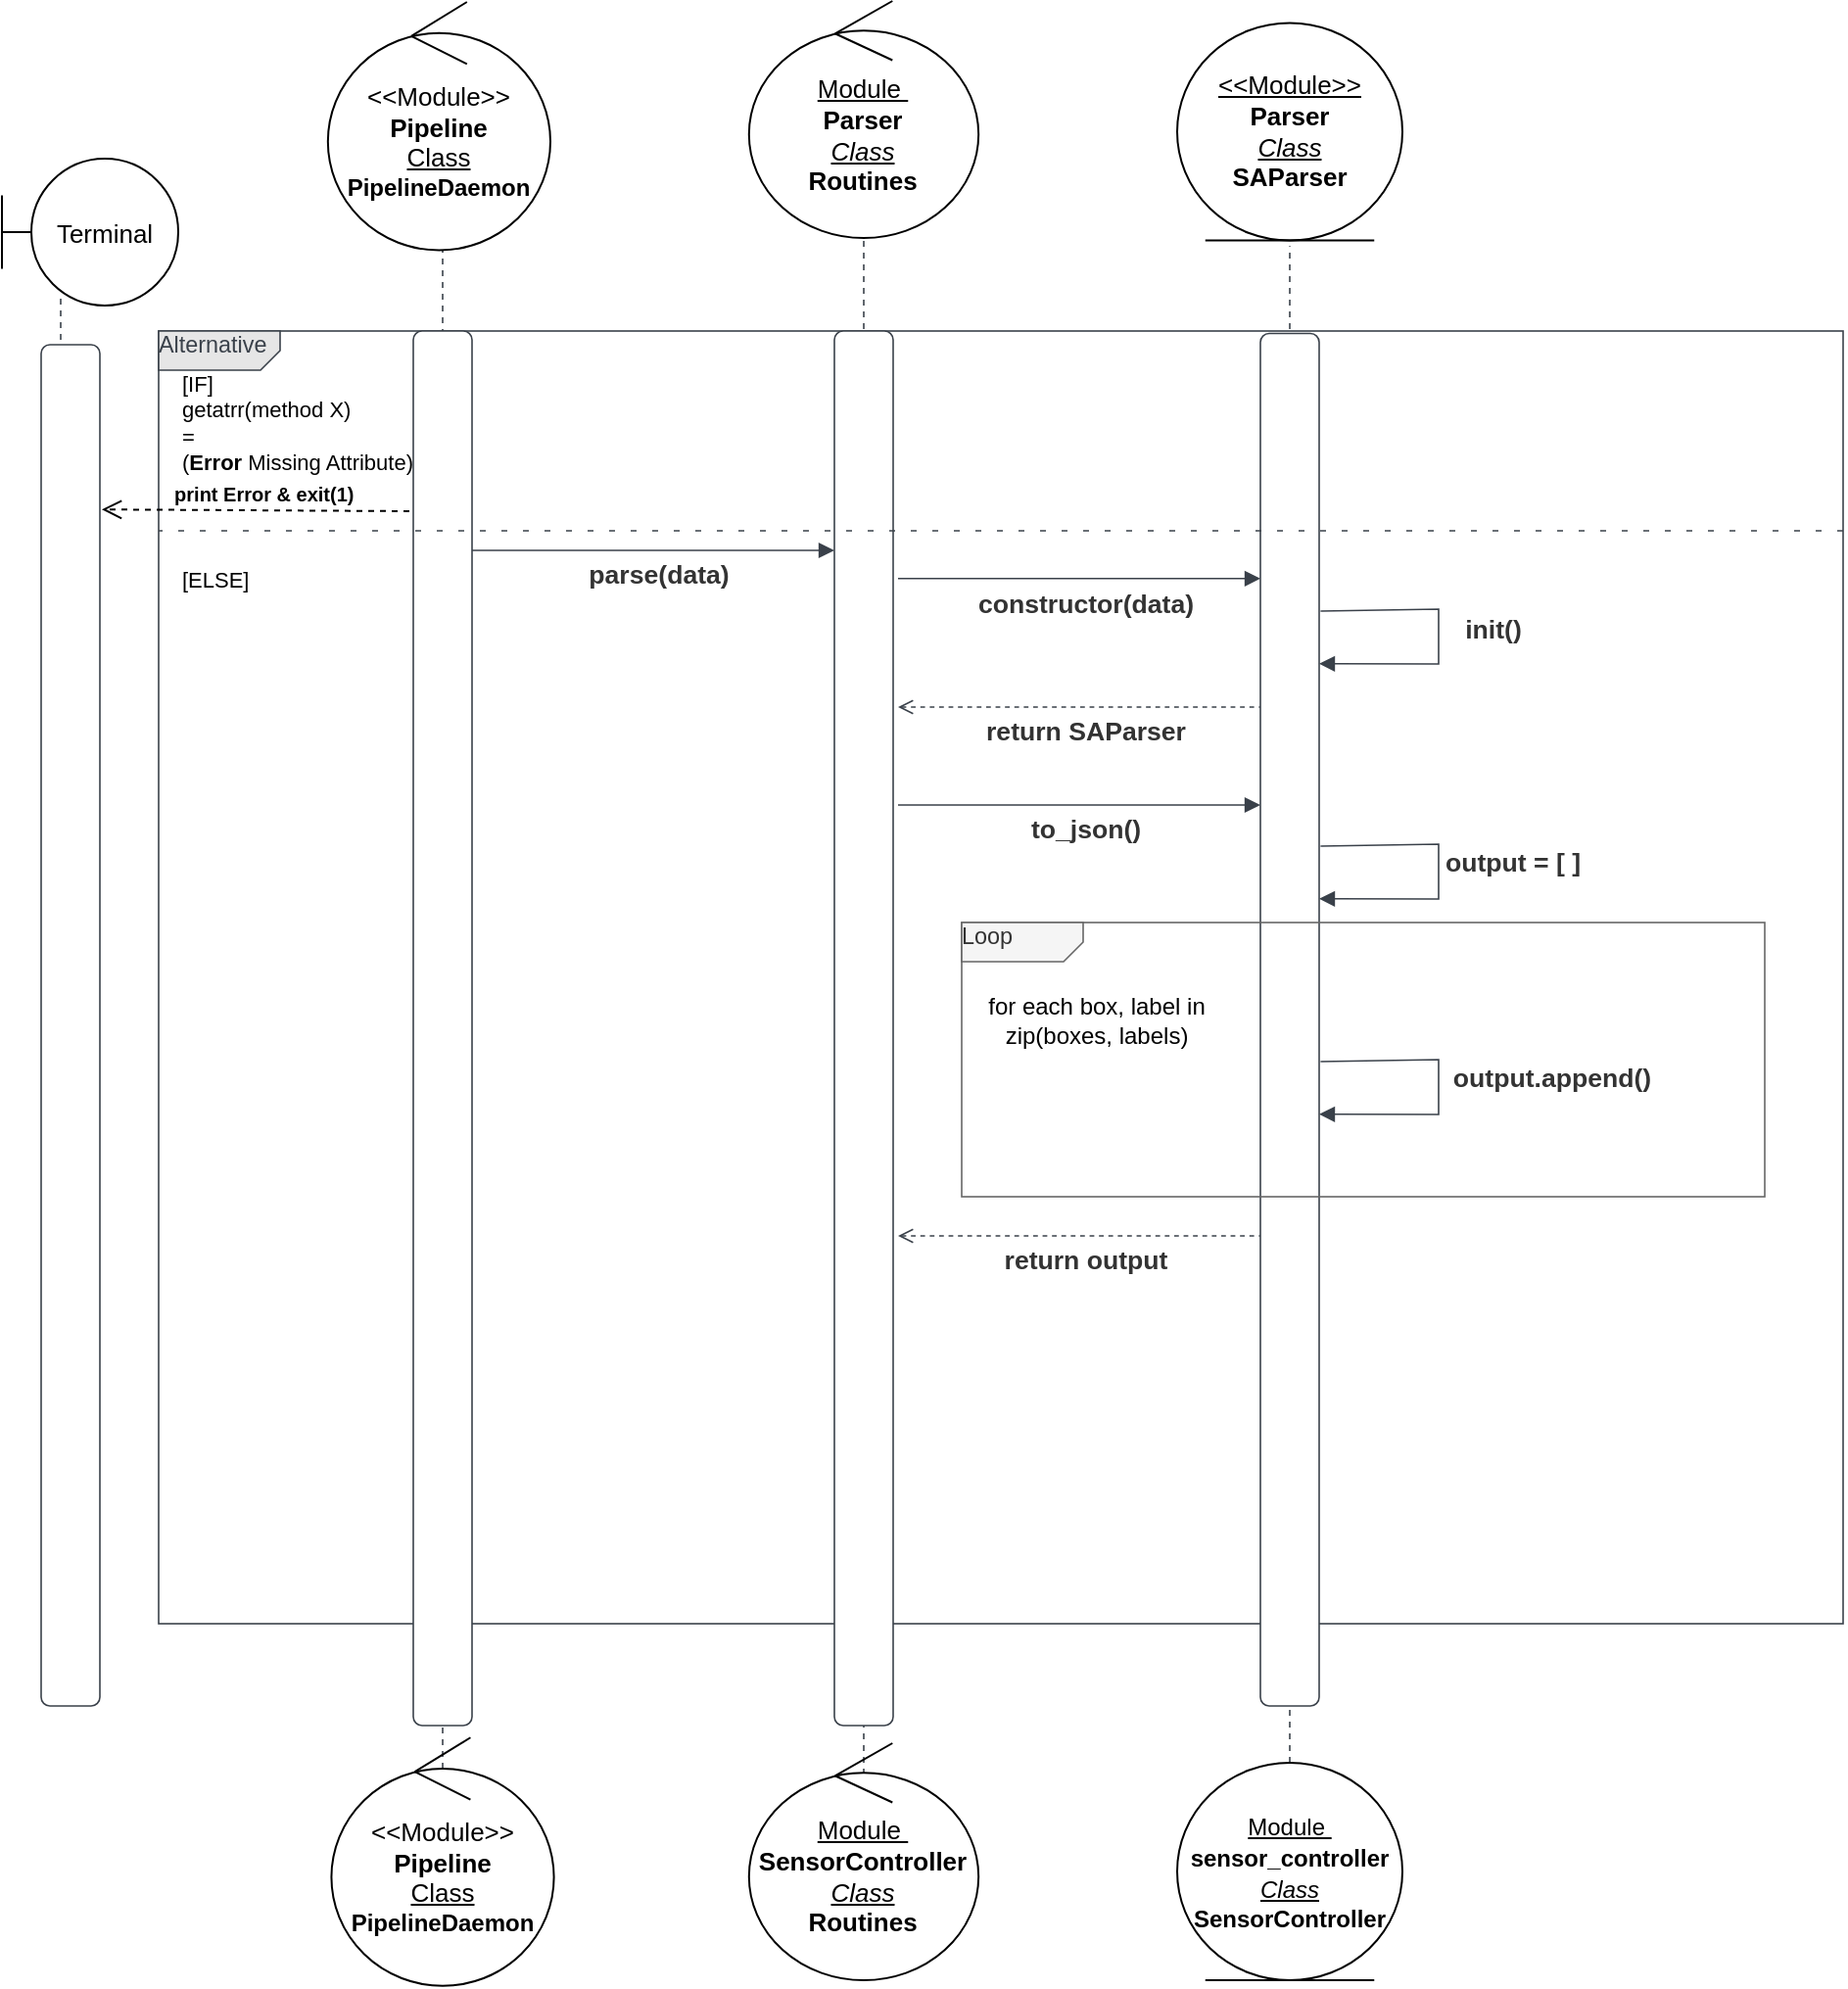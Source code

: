 <mxfile version="17.2.6" type="device"><diagram id="xdrb89jnf3lcIYQuatIp" name="Page-1"><mxGraphModel dx="1422" dy="948" grid="1" gridSize="10" guides="1" tooltips="1" connect="1" arrows="1" fold="1" page="1" pageScale="1" pageWidth="1100" pageHeight="1700" math="0" shadow="0"><root><mxCell id="0"/><mxCell id="1" parent="0"/><UserObject label="Alternative" lucidchartObjectId="zcn3yxLC67in" id="NXgxjCB9cZl1sMeowIAk-186"><mxCell style="html=1;blockSpacing=1;whiteSpace=wrap;shape=mxgraph.sysml.package2;xSize=90;overflow=fill;fontSize=11.7;fontColor=#3a414a;align=left;spacing=0;strokeColor=#3a414a;strokeOpacity=100;rounded=1;absoluteArcSize=1;arcSize=9;strokeWidth=0.8;labelX=62;fillColor=#E6E6E6;" parent="1" vertex="1"><mxGeometry x="90" y="218" width="860" height="660" as="geometry"/></mxCell></UserObject><UserObject label="" lucidchartObjectId="Hym31-XE9V3p" id="NXgxjCB9cZl1sMeowIAk-65"><mxCell style="html=1;jettySize=18;whiteSpace=wrap;fontSize=13;strokeColor=#3a414a;strokeOpacity=100;dashed=1;fixDash=1;strokeWidth=0.8;rounded=1;arcSize=12;edgeStyle=orthogonalEdgeStyle;startArrow=none;endArrow=none;exitX=0.5;exitY=0;entryX=0.5;entryY=1.004;entryPerimeter=0;exitDx=0;exitDy=0;" parent="1" source="NXgxjCB9cZl1sMeowIAk-138" edge="1"><mxGeometry width="100" height="100" relative="1" as="geometry"><Array as="points"/><mxPoint x="667.5" y="174.61" as="targetPoint"/><mxPoint x="667.5" y="550.25" as="sourcePoint"/></mxGeometry></mxCell></UserObject><UserObject label="" lucidchartObjectId="7Sm3RC1RgMpy" id="NXgxjCB9cZl1sMeowIAk-66"><mxCell style="html=1;overflow=block;blockSpacing=1;whiteSpace=wrap;fontSize=13;spacing=0;strokeColor=#3a414a;strokeOpacity=100;rounded=1;absoluteArcSize=1;arcSize=9;strokeWidth=0.8;" parent="1" vertex="1"><mxGeometry x="652.5" y="219.25" width="30" height="700.75" as="geometry"/></mxCell></UserObject><UserObject label="" lucidchartObjectId="3Jm3BBAF~zE5" id="NXgxjCB9cZl1sMeowIAk-72"><mxCell style="html=1;jettySize=18;whiteSpace=wrap;fontSize=13;strokeColor=#3a414a;strokeOpacity=100;strokeWidth=0.8;rounded=0;startArrow=none;endArrow=block;endFill=1;exitX=1;exitY=0;exitDx=0;exitDy=0;entryX=0;entryY=0;entryDx=0;entryDy=0;" parent="1" edge="1"><mxGeometry width="100" height="100" relative="1" as="geometry"><Array as="points"/><mxPoint x="250" y="330.0" as="sourcePoint"/><mxPoint x="435" y="330" as="targetPoint"/></mxGeometry></mxCell></UserObject><mxCell id="NXgxjCB9cZl1sMeowIAk-73" value="parse(data)" style="text;html=1;resizable=0;labelBackgroundColor=none;align=center;verticalAlign=middle;fontStyle=1;fontColor=#333333;fontSize=13.3;" parent="NXgxjCB9cZl1sMeowIAk-72" vertex="1"><mxGeometry x="-0.102" relative="1" as="geometry"><mxPoint x="12" y="12" as="offset"/></mxGeometry></mxCell><mxCell id="NXgxjCB9cZl1sMeowIAk-89" value="&lt;font style=&quot;font-size: 13px&quot;&gt;&lt;u&gt;Module&amp;nbsp;&lt;br&gt;&lt;/u&gt;&lt;b&gt;Parser&lt;/b&gt;&lt;br&gt;&lt;i&gt;&lt;u&gt;Class&lt;br&gt;&lt;/u&gt;&lt;/i&gt;&lt;b&gt;Routines&lt;/b&gt;&lt;/font&gt;" style="ellipse;shape=umlControl;whiteSpace=wrap;html=1;" parent="1" vertex="1"><mxGeometry x="391.4" y="49.5" width="117.19" height="121" as="geometry"/></mxCell><UserObject label="" lucidchartObjectId="Hym31-XE9V3p" id="NXgxjCB9cZl1sMeowIAk-90"><mxCell style="html=1;jettySize=18;whiteSpace=wrap;fontSize=13;strokeColor=#3a414a;strokeOpacity=100;dashed=1;fixDash=1;strokeWidth=0.8;rounded=1;arcSize=12;edgeStyle=orthogonalEdgeStyle;startArrow=none;endArrow=none;exitX=0.5;exitY=0.182;exitPerimeter=0;exitDx=0;exitDy=0;" parent="1" source="NXgxjCB9cZl1sMeowIAk-137" edge="1"><mxGeometry width="100" height="100" relative="1" as="geometry"><Array as="points"/><mxPoint x="450" y="170" as="targetPoint"/><mxPoint x="450" y="847.64" as="sourcePoint"/></mxGeometry></mxCell></UserObject><UserObject label="" lucidchartObjectId="7Sm3RC1RgMpy" id="NXgxjCB9cZl1sMeowIAk-91"><mxCell style="html=1;overflow=block;blockSpacing=1;whiteSpace=wrap;fontSize=13;spacing=0;strokeColor=#3a414a;strokeOpacity=100;rounded=1;absoluteArcSize=1;arcSize=9;strokeWidth=0.8;" parent="1" vertex="1"><mxGeometry x="435" y="218" width="30" height="712" as="geometry"/></mxCell></UserObject><mxCell id="NXgxjCB9cZl1sMeowIAk-125" value="&lt;font style=&quot;font-size: 13px&quot;&gt;&lt;u&gt;&amp;lt;&amp;lt;Module&amp;gt;&amp;gt; &lt;br&gt;&lt;/u&gt;&lt;b&gt;Parser&lt;/b&gt;&lt;br&gt;&lt;i&gt;&lt;u&gt;Class&lt;br&gt;&lt;/u&gt;&lt;/i&gt;&lt;b&gt;SAParser&lt;/b&gt;&lt;/font&gt;" style="ellipse;shape=umlEntity;whiteSpace=wrap;html=1;labelBackgroundColor=none;fontSize=13;strokeColor=#000000;" parent="1" vertex="1"><mxGeometry x="610" y="60.75" width="115" height="111" as="geometry"/></mxCell><UserObject label="" lucidchartObjectId="Hym31-XE9V3p" id="NXgxjCB9cZl1sMeowIAk-134"><mxCell style="html=1;jettySize=18;whiteSpace=wrap;fontSize=13;strokeColor=#3a414a;strokeOpacity=100;dashed=1;fixDash=1;strokeWidth=0.8;rounded=1;arcSize=12;edgeStyle=orthogonalEdgeStyle;startArrow=none;endArrow=none;exitX=0.5;exitY=0.173;exitPerimeter=0;exitDx=0;exitDy=0;" parent="1" source="NXgxjCB9cZl1sMeowIAk-185" edge="1"><mxGeometry width="100" height="100" relative="1" as="geometry"><Array as="points"/><mxPoint x="235" y="170" as="targetPoint"/><mxPoint x="235" y="847.64" as="sourcePoint"/></mxGeometry></mxCell></UserObject><UserObject label="" lucidchartObjectId="7Sm3RC1RgMpy" id="NXgxjCB9cZl1sMeowIAk-135"><mxCell style="html=1;overflow=block;blockSpacing=1;whiteSpace=wrap;fontSize=13;spacing=0;strokeColor=#3a414a;strokeOpacity=100;rounded=1;absoluteArcSize=1;arcSize=9;strokeWidth=0.8;" parent="1" vertex="1"><mxGeometry x="220" y="218" width="30" height="712" as="geometry"/></mxCell></UserObject><mxCell id="NXgxjCB9cZl1sMeowIAk-137" value="&lt;font style=&quot;font-size: 13px&quot;&gt;&lt;u&gt;Module&amp;nbsp;&lt;br&gt;&lt;/u&gt;&lt;b&gt;SensorController&lt;/b&gt;&lt;br&gt;&lt;i&gt;&lt;u&gt;Class&lt;br&gt;&lt;/u&gt;&lt;/i&gt;&lt;b&gt;Routines&lt;/b&gt;&lt;/font&gt;" style="ellipse;shape=umlControl;whiteSpace=wrap;html=1;" parent="1" vertex="1"><mxGeometry x="391.4" y="939" width="117.19" height="121" as="geometry"/></mxCell><mxCell id="NXgxjCB9cZl1sMeowIAk-138" value="&lt;font style=&quot;font-size: 12px&quot;&gt;&lt;u&gt;Module&amp;nbsp;&lt;br&gt;&lt;/u&gt;&lt;b&gt;sensor_controller&lt;/b&gt;&lt;br&gt;&lt;i&gt;&lt;u&gt;Class&lt;br&gt;&lt;/u&gt;&lt;/i&gt;&lt;b&gt;SensorController&lt;/b&gt;&lt;/font&gt;" style="ellipse;shape=umlEntity;whiteSpace=wrap;html=1;labelBackgroundColor=none;fontSize=13;strokeColor=#000000;" parent="1" vertex="1"><mxGeometry x="610" y="949" width="115" height="111" as="geometry"/></mxCell><mxCell id="NXgxjCB9cZl1sMeowIAk-141" value="&lt;font style=&quot;font-size: 13px&quot;&gt;Terminal&lt;/font&gt;" style="shape=umlBoundary;whiteSpace=wrap;html=1;labelBackgroundColor=none;fontSize=11;strokeColor=#000000;" parent="1" vertex="1"><mxGeometry x="10" y="130" width="90" height="75" as="geometry"/></mxCell><UserObject label="" lucidchartObjectId="Hym31-XE9V3p" id="NXgxjCB9cZl1sMeowIAk-143"><mxCell style="html=1;jettySize=18;whiteSpace=wrap;fontSize=13;strokeColor=#3a414a;strokeOpacity=100;dashed=1;fixDash=1;strokeWidth=0.8;rounded=1;arcSize=12;edgeStyle=orthogonalEdgeStyle;startArrow=none;endArrow=none;" parent="1" edge="1"><mxGeometry width="100" height="100" relative="1" as="geometry"><Array as="points"><mxPoint x="44.36" y="779.25"/></Array><mxPoint x="40" y="200" as="targetPoint"/><mxPoint x="44.7" y="820" as="sourcePoint"/></mxGeometry></mxCell></UserObject><UserObject label="" lucidchartObjectId="7Sm3RC1RgMpy" id="NXgxjCB9cZl1sMeowIAk-142"><mxCell style="html=1;overflow=block;blockSpacing=1;whiteSpace=wrap;fontSize=13;spacing=0;strokeColor=#3a414a;strokeOpacity=100;rounded=1;absoluteArcSize=1;arcSize=9;strokeWidth=0.8;" parent="1" vertex="1"><mxGeometry x="30" y="225" width="30" height="695" as="geometry"/></mxCell></UserObject><mxCell id="NXgxjCB9cZl1sMeowIAk-184" value="&lt;span style=&quot;font-size: 13px&quot;&gt;&amp;lt;&amp;lt;Module&amp;gt;&amp;gt;&lt;br&gt;&lt;b&gt;Pipeline&lt;/b&gt;&lt;br&gt;&lt;u&gt;Class&lt;/u&gt;&lt;br&gt;&lt;/span&gt;&lt;b&gt;PipelineDaemon&lt;/b&gt;" style="ellipse;shape=umlControl;whiteSpace=wrap;html=1;" parent="1" vertex="1"><mxGeometry x="176.41" y="50" width="113.59" height="126.75" as="geometry"/></mxCell><mxCell id="NXgxjCB9cZl1sMeowIAk-185" value="&lt;span style=&quot;font-size: 13px&quot;&gt;&amp;lt;&amp;lt;Module&amp;gt;&amp;gt;&lt;br&gt;&lt;b&gt;Pipeline&lt;/b&gt;&lt;br&gt;&lt;u&gt;Class&lt;/u&gt;&lt;br&gt;&lt;/span&gt;&lt;b&gt;PipelineDaemon&lt;/b&gt;" style="ellipse;shape=umlControl;whiteSpace=wrap;html=1;" parent="1" vertex="1"><mxGeometry x="178.21" y="936.13" width="113.59" height="126.75" as="geometry"/></mxCell><mxCell id="NXgxjCB9cZl1sMeowIAk-191" value="[IF] &lt;br&gt;getatrr(method X)&amp;nbsp;&lt;br&gt;=&lt;br&gt;(&lt;b&gt;Error&lt;/b&gt; Missing Attribute)" style="text;html=1;strokeColor=none;fillColor=none;align=left;verticalAlign=middle;whiteSpace=wrap;rounded=0;labelBackgroundColor=none;fontSize=11;" parent="1" vertex="1"><mxGeometry x="100" y="250" width="150" height="30" as="geometry"/></mxCell><mxCell id="NXgxjCB9cZl1sMeowIAk-192" value="[ELSE]" style="text;html=1;strokeColor=none;fillColor=none;align=left;verticalAlign=middle;whiteSpace=wrap;rounded=0;labelBackgroundColor=none;fontSize=11;" parent="1" vertex="1"><mxGeometry x="100" y="330" width="150" height="30" as="geometry"/></mxCell><mxCell id="NXgxjCB9cZl1sMeowIAk-196" value="&lt;b&gt;&amp;nbsp;print Error &amp;amp; exit(1)&lt;/b&gt;" style="html=1;verticalAlign=bottom;endArrow=open;dashed=1;endSize=8;rounded=0;fontSize=10;labelBackgroundColor=none;entryX=1.033;entryY=0.121;entryDx=0;entryDy=0;entryPerimeter=0;" parent="1" target="NXgxjCB9cZl1sMeowIAk-142" edge="1"><mxGeometry x="-0.033" relative="1" as="geometry"><mxPoint x="218" y="310" as="sourcePoint"/><mxPoint x="98" y="310" as="targetPoint"/><mxPoint as="offset"/></mxGeometry></mxCell><UserObject label="" lucidchartObjectId="3Jm3BBAF~zE5" id="x1tqMs47nuJvPfSS0LeA-3"><mxCell style="html=1;jettySize=18;whiteSpace=wrap;fontSize=13;strokeColor=#3a414a;strokeOpacity=100;strokeWidth=0.8;rounded=0;startArrow=none;endArrow=block;endFill=1;exitX=1;exitY=0;exitDx=0;exitDy=0;entryX=0;entryY=0;entryDx=0;entryDy=0;" edge="1" parent="1"><mxGeometry width="100" height="100" relative="1" as="geometry"><Array as="points"/><mxPoint x="467.5" y="344.41" as="sourcePoint"/><mxPoint x="652.5" y="344.41" as="targetPoint"/></mxGeometry></mxCell></UserObject><mxCell id="x1tqMs47nuJvPfSS0LeA-4" value="constructor(data)" style="text;html=1;resizable=0;labelBackgroundColor=none;align=center;verticalAlign=middle;fontStyle=1;fontColor=#333333;fontSize=13.3;" vertex="1" parent="x1tqMs47nuJvPfSS0LeA-3"><mxGeometry x="-0.102" relative="1" as="geometry"><mxPoint x="12" y="12" as="offset"/></mxGeometry></mxCell><UserObject label="" lucidchartObjectId="3Jm3BBAF~zE5" id="x1tqMs47nuJvPfSS0LeA-5"><mxCell style="html=1;jettySize=18;whiteSpace=wrap;fontSize=13;strokeColor=#3a414a;strokeOpacity=100;strokeWidth=0.8;rounded=0;startArrow=open;endArrow=none;endFill=0;exitX=1;exitY=0;exitDx=0;exitDy=0;entryX=0;entryY=0;entryDx=0;entryDy=0;startFill=0;dashed=1;" edge="1" parent="1"><mxGeometry width="100" height="100" relative="1" as="geometry"><Array as="points"/><mxPoint x="467.5" y="410.0" as="sourcePoint"/><mxPoint x="652.5" y="410.0" as="targetPoint"/></mxGeometry></mxCell></UserObject><mxCell id="x1tqMs47nuJvPfSS0LeA-6" value="return SAParser" style="text;html=1;resizable=0;labelBackgroundColor=none;align=center;verticalAlign=middle;fontStyle=1;fontColor=#333333;fontSize=13.3;" vertex="1" parent="x1tqMs47nuJvPfSS0LeA-5"><mxGeometry x="-0.102" relative="1" as="geometry"><mxPoint x="12" y="12" as="offset"/></mxGeometry></mxCell><UserObject label="" lucidchartObjectId="3Jm3BBAF~zE5" id="x1tqMs47nuJvPfSS0LeA-8"><mxCell style="html=1;jettySize=18;whiteSpace=wrap;fontSize=13;strokeColor=#3a414a;strokeOpacity=100;strokeWidth=0.8;rounded=0;startArrow=none;endArrow=block;endFill=1;exitX=1;exitY=0;exitDx=0;exitDy=0;entryX=0;entryY=0;entryDx=0;entryDy=0;" edge="1" parent="1"><mxGeometry width="100" height="100" relative="1" as="geometry"><Array as="points"/><mxPoint x="467.5" y="460.0" as="sourcePoint"/><mxPoint x="652.5" y="460.0" as="targetPoint"/></mxGeometry></mxCell></UserObject><mxCell id="x1tqMs47nuJvPfSS0LeA-9" value="to_json()" style="text;html=1;resizable=0;labelBackgroundColor=none;align=center;verticalAlign=middle;fontStyle=1;fontColor=#333333;fontSize=13.3;" vertex="1" parent="x1tqMs47nuJvPfSS0LeA-8"><mxGeometry x="-0.102" relative="1" as="geometry"><mxPoint x="12" y="12" as="offset"/></mxGeometry></mxCell><UserObject label="" lucidchartObjectId="rJm3zk~c_ZlM" id="x1tqMs47nuJvPfSS0LeA-10"><mxCell style="html=1;jettySize=18;whiteSpace=wrap;fontSize=13;strokeColor=#3a414a;strokeOpacity=100;strokeWidth=0.8;rounded=0;startArrow=none;endArrow=block;endFill=1;exitX=0.991;exitY=0.009;exitPerimeter=0;entryX=0.967;entryY=0.09;entryDx=0;entryDy=0;entryPerimeter=0;" edge="1" parent="1"><mxGeometry width="100" height="100" relative="1" as="geometry"><Array as="points"><mxPoint x="743.49" y="360"/><mxPoint x="743.49" y="388"/></Array><mxPoint x="682.5" y="387.88" as="targetPoint"/><mxPoint x="683.22" y="360.988" as="sourcePoint"/></mxGeometry></mxCell></UserObject><mxCell id="x1tqMs47nuJvPfSS0LeA-11" value="init()" style="text;html=1;resizable=0;labelBackgroundColor=default;align=center;verticalAlign=middle;fontStyle=1;fontColor=#333333;fontSize=13.3;" vertex="1" parent="x1tqMs47nuJvPfSS0LeA-10"><mxGeometry relative="1" as="geometry"><mxPoint x="27" y="-4" as="offset"/></mxGeometry></mxCell><UserObject label="" lucidchartObjectId="rJm3zk~c_ZlM" id="x1tqMs47nuJvPfSS0LeA-12"><mxCell style="html=1;jettySize=18;whiteSpace=wrap;fontSize=13;strokeColor=#3a414a;strokeOpacity=100;strokeWidth=0.8;rounded=0;startArrow=none;endArrow=block;endFill=1;exitX=0.991;exitY=0.009;exitPerimeter=0;entryX=0.967;entryY=0.09;entryDx=0;entryDy=0;entryPerimeter=0;" edge="1" parent="1"><mxGeometry width="100" height="100" relative="1" as="geometry"><Array as="points"><mxPoint x="743.49" y="590"/><mxPoint x="743.49" y="618"/></Array><mxPoint x="682.5" y="617.88" as="targetPoint"/><mxPoint x="683.22" y="590.988" as="sourcePoint"/></mxGeometry></mxCell></UserObject><mxCell id="x1tqMs47nuJvPfSS0LeA-13" value="output.append()" style="text;html=1;resizable=0;labelBackgroundColor=default;align=center;verticalAlign=middle;fontStyle=1;fontColor=#333333;fontSize=13.3;" vertex="1" parent="x1tqMs47nuJvPfSS0LeA-12"><mxGeometry relative="1" as="geometry"><mxPoint x="57" y="-5" as="offset"/></mxGeometry></mxCell><UserObject label="Loop" lucidchartObjectId="zcn3yxLC67in" id="x1tqMs47nuJvPfSS0LeA-14"><mxCell style="html=1;blockSpacing=1;whiteSpace=wrap;shape=mxgraph.sysml.package2;xSize=90;overflow=fill;fontSize=11.7;fontColor=#333333;align=left;spacing=0;strokeColor=#666666;strokeOpacity=100;rounded=1;absoluteArcSize=1;arcSize=9;strokeWidth=0.8;labelX=62;fillColor=#f5f5f5;" vertex="1" parent="1"><mxGeometry x="500" y="520" width="410" height="140" as="geometry"/></mxCell></UserObject><mxCell id="x1tqMs47nuJvPfSS0LeA-15" value="for each box, label in zip(boxes, labels)" style="text;html=1;strokeColor=none;fillColor=none;align=center;verticalAlign=middle;whiteSpace=wrap;rounded=0;" vertex="1" parent="1"><mxGeometry x="508.59" y="554.63" width="120" height="30" as="geometry"/></mxCell><UserObject label="" lucidchartObjectId="rJm3zk~c_ZlM" id="x1tqMs47nuJvPfSS0LeA-16"><mxCell style="html=1;jettySize=18;whiteSpace=wrap;fontSize=13;strokeColor=#3a414a;strokeOpacity=100;strokeWidth=0.8;rounded=0;startArrow=none;endArrow=block;endFill=1;exitX=0.991;exitY=0.009;exitPerimeter=0;entryX=0.967;entryY=0.09;entryDx=0;entryDy=0;entryPerimeter=0;" edge="1" parent="1"><mxGeometry width="100" height="100" relative="1" as="geometry"><Array as="points"><mxPoint x="743.49" y="480"/><mxPoint x="743.49" y="508"/></Array><mxPoint x="682.5" y="507.88" as="targetPoint"/><mxPoint x="683.22" y="480.988" as="sourcePoint"/></mxGeometry></mxCell></UserObject><mxCell id="x1tqMs47nuJvPfSS0LeA-17" value="output = [ ]" style="text;html=1;resizable=0;labelBackgroundColor=default;align=center;verticalAlign=middle;fontStyle=1;fontColor=#333333;fontSize=13.3;" vertex="1" parent="x1tqMs47nuJvPfSS0LeA-16"><mxGeometry relative="1" as="geometry"><mxPoint x="37" y="-5" as="offset"/></mxGeometry></mxCell><UserObject label="" lucidchartObjectId="3Jm3BBAF~zE5" id="x1tqMs47nuJvPfSS0LeA-19"><mxCell style="html=1;jettySize=18;whiteSpace=wrap;fontSize=13;strokeColor=#3a414a;strokeOpacity=100;strokeWidth=0.8;rounded=0;startArrow=open;endArrow=none;endFill=0;exitX=1;exitY=0;exitDx=0;exitDy=0;entryX=0;entryY=0;entryDx=0;entryDy=0;startFill=0;dashed=1;" edge="1" parent="1"><mxGeometry width="100" height="100" relative="1" as="geometry"><Array as="points"/><mxPoint x="467.5" y="680.0" as="sourcePoint"/><mxPoint x="652.5" y="680" as="targetPoint"/></mxGeometry></mxCell></UserObject><mxCell id="x1tqMs47nuJvPfSS0LeA-20" value="return output" style="text;html=1;resizable=0;labelBackgroundColor=none;align=center;verticalAlign=middle;fontStyle=1;fontColor=#333333;fontSize=13.3;" vertex="1" parent="x1tqMs47nuJvPfSS0LeA-19"><mxGeometry x="-0.102" relative="1" as="geometry"><mxPoint x="12" y="12" as="offset"/></mxGeometry></mxCell><UserObject label="" lucidchartObjectId="Fvn3V~DD4zTp" id="x1tqMs47nuJvPfSS0LeA-23"><mxCell style="html=1;jettySize=18;whiteSpace=wrap;fontSize=13;strokeColor=#3a414a;strokeOpacity=100;dashed=1;fixDash=1;dashPattern=3 8;strokeWidth=0.8;rounded=0;startArrow=none;endArrow=none;endFill=0;entryX=-0.003;entryY=0.48;entryDx=0;entryDy=0;entryPerimeter=0;" edge="1" parent="1"><mxGeometry width="100" height="100" relative="1" as="geometry"><Array as="points"/><mxPoint x="90.0" y="320.0" as="targetPoint"/><mxPoint x="950" y="320" as="sourcePoint"/></mxGeometry></mxCell></UserObject></root></mxGraphModel></diagram></mxfile>